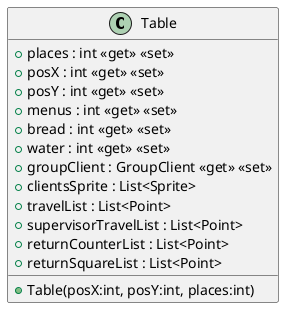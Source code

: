 @startuml
class Table {
    + places : int <<get>> <<set>>
    + posX : int <<get>> <<set>>
    + posY : int <<get>> <<set>>
    + menus : int <<get>> <<set>>
    + bread : int <<get>> <<set>>
    + water : int <<get>> <<set>>
    + groupClient : GroupClient <<get>> <<set>>
    + clientsSprite : List<Sprite>
    + travelList : List<Point>
    + supervisorTravelList : List<Point>
    + returnCounterList : List<Point>
    + returnSquareList : List<Point>
    + Table(posX:int, posY:int, places:int)
}
@enduml
